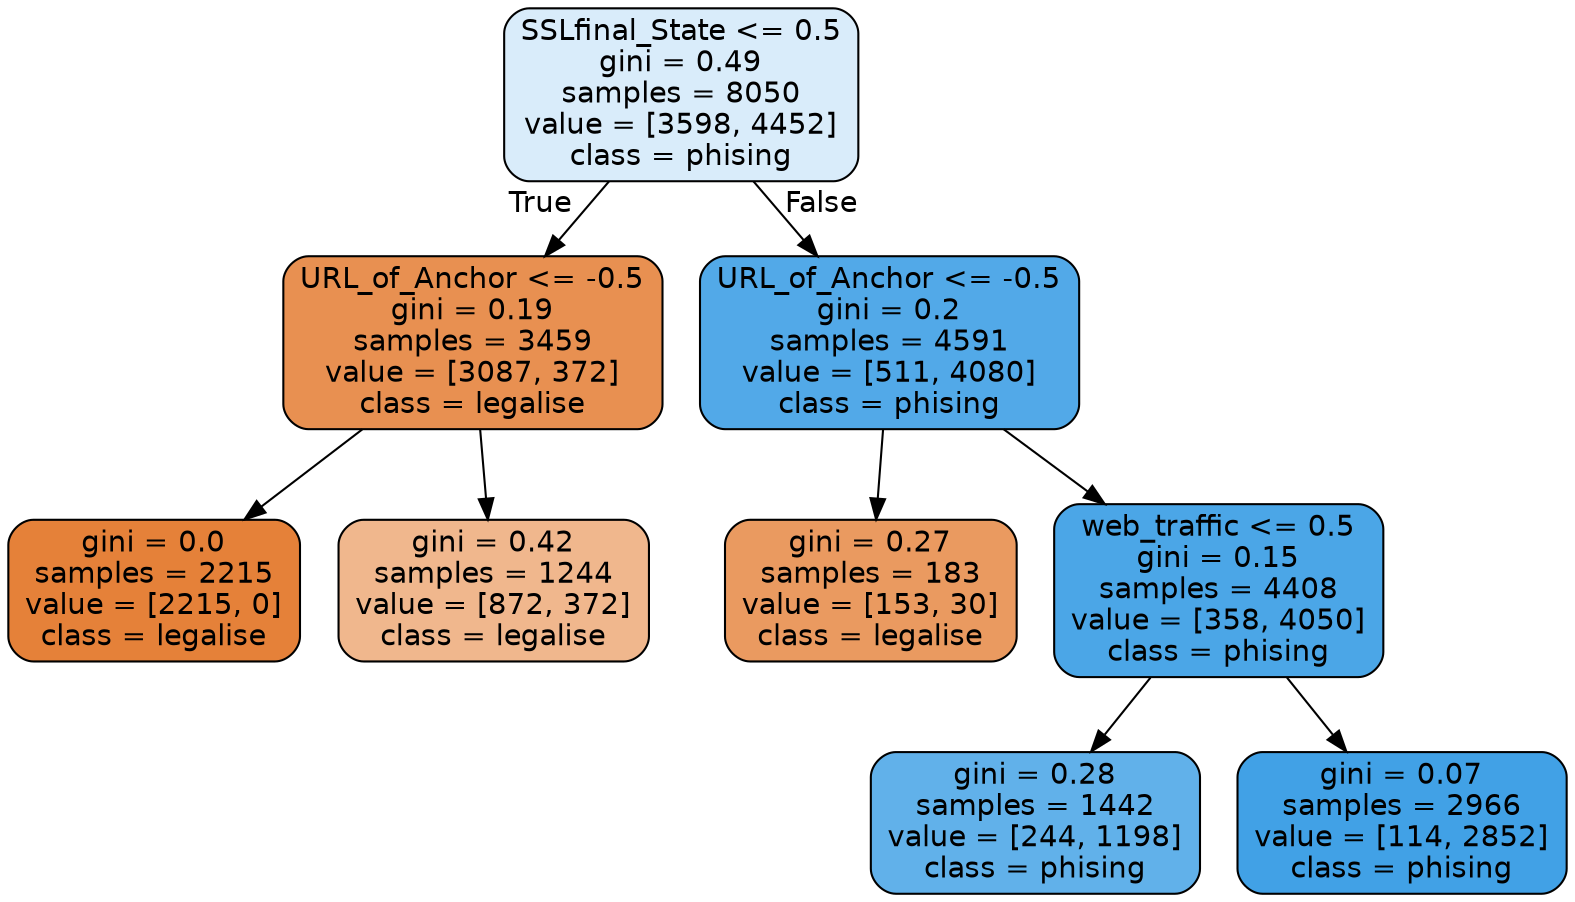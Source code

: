 digraph Tree {
node [shape=box, style="filled, rounded", color="black", fontname=helvetica] ;
edge [fontname=helvetica] ;
0 [label="SSLfinal_State <= 0.5\ngini = 0.49\nsamples = 8050\nvalue = [3598, 4452]\nclass = phising", fillcolor="#d9ecfa"] ;
1 [label="URL_of_Anchor <= -0.5\ngini = 0.19\nsamples = 3459\nvalue = [3087, 372]\nclass = legalise", fillcolor="#e89051"] ;
0 -> 1 [labeldistance=2.5, labelangle=45, headlabel="True"] ;
2 [label="gini = 0.0\nsamples = 2215\nvalue = [2215, 0]\nclass = legalise", fillcolor="#e58139"] ;
1 -> 2 ;
3 [label="gini = 0.42\nsamples = 1244\nvalue = [872, 372]\nclass = legalise", fillcolor="#f0b78d"] ;
1 -> 3 ;
4 [label="URL_of_Anchor <= -0.5\ngini = 0.2\nsamples = 4591\nvalue = [511, 4080]\nclass = phising", fillcolor="#52a9e8"] ;
0 -> 4 [labeldistance=2.5, labelangle=-45, headlabel="False"] ;
5 [label="gini = 0.27\nsamples = 183\nvalue = [153, 30]\nclass = legalise", fillcolor="#ea9a60"] ;
4 -> 5 ;
6 [label="web_traffic <= 0.5\ngini = 0.15\nsamples = 4408\nvalue = [358, 4050]\nclass = phising", fillcolor="#4ba6e7"] ;
4 -> 6 ;
7 [label="gini = 0.28\nsamples = 1442\nvalue = [244, 1198]\nclass = phising", fillcolor="#61b1ea"] ;
6 -> 7 ;
8 [label="gini = 0.07\nsamples = 2966\nvalue = [114, 2852]\nclass = phising", fillcolor="#41a1e6"] ;
6 -> 8 ;
}